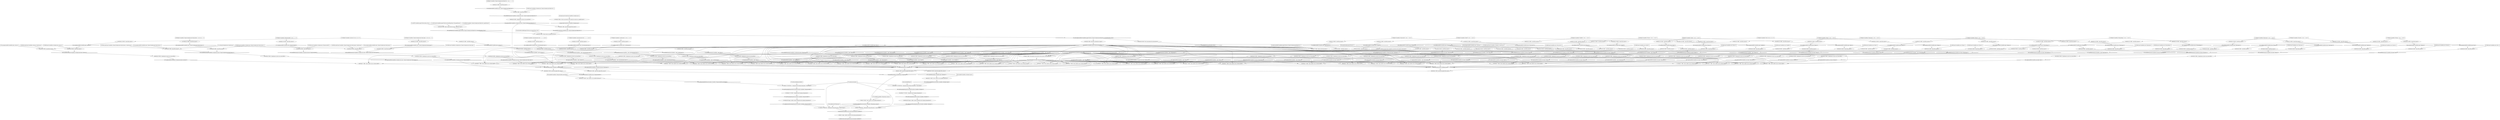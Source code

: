 digraph G {
	1 [label="1:canDiscoverLocalGroupsPermissions(attacker,victimHost):0",shape=diamond];
	2 [label="2:RULE 1 (Asset - Able to discover local groups permissions):0",shape=ellipse];
	3 [label="3:permissionGroupsDiscoveryLocalGroups(attacker,victimHost):0",shape=diamond];
	4 [label="4:RULE 3 (T1069.001 - Permission Groups Discovery - Local Groups):0",shape=ellipse];
	5 [label="5:isGroupDiscoverUtil(groups):1",shape=box];
	6 [label="6:canRunInstalledSoftware(attacker,victimHost,'/bin/groups',groups):0",shape=diamond];
	7 [label="7:RULE 76 (BB - User is able to run installed software):0",shape=ellipse];
	8 [label="8:accessFile(attacker,victimHost,exec,'/bin/groups'):0",shape=diamond];
	9 [label="9:RULE 91 (BB - execCode implies file access):0",shape=ellipse];
	10 [label="10:canAccessFile(victimHost,_,exec,'/bin/groups'):0",shape=diamond];
	11 [label="11:RULE 93 (BB - A legitimate account can access file):0",shape=ellipse];
	12 [label="12:localFileProtection(victimHost,_,exec,'/bin/groups'):0",shape=diamond];
	13 [label="13:RULE 96 (BB - world file access):0",shape=ellipse];
	14 [label="14:worldAccessible(victimHost,exec,'/bin/groups'):0",shape=diamond];
	15 [label="15:RULE 105 (BB - world file access):0",shape=ellipse];
	16 [label="16:fileAttr(victimHost,'/bin/groups',-,r,w,x,-,-,-,r,w,x):1",shape=box];
	17 [label="17:execCode(attacker,victimHost,_):0",shape=diamond];
	18 [label="18:RULE 77 (BB - User is able to use a reverse shell):0",shape=ellipse];
	19 [label="19:canAccessFile(victimHost,_,exec,'/bin'):0",shape=diamond];
	20 [label="20:RULE 93 (BB - A legitimate account can access file):0",shape=ellipse];
	21 [label="21:localFileProtection(victimHost,_,exec,'/bin'):0",shape=diamond];
	22 [label="22:RULE 96 (BB - world file access):0",shape=ellipse];
	23 [label="23:worldAccessible(victimHost,exec,'/bin'):0",shape=diamond];
	24 [label="24:RULE 105 (BB - world file access):0",shape=ellipse];
	25 [label="25:fileAttr(victimHost,'/bin',d,r,w,x,r,-,x,r,-,x):1",shape=box];
	26 [label="26:accessDataFlow(attacker,write,reversePupy):0",shape=diamond];
	27 [label="27:RULE 78 (BB - The remote root user has write access to the dataFlow):0",shape=ellipse];
	28 [label="28:dataFlowReverseShell(reversePupy):0",shape=diamond];
	29 [label="29:RULE 79 (BB - Reverse shell data flow):0",shape=ellipse];
	30 [label="30:isReverseShell(victimHost,pupyC2Server,'/home/victimAccount/3aka3.doc'):1",shape=box];
	31 [label="31:flowBind(reversePupy,http,1234):0",shape=diamond];
	32 [label="32:RULE 82 (BB - Flow associated port and protocol):0",shape=ellipse];
	33 [label="33:canScriptAccessHost(victimHost,pupyC2Server,'/home/victimAccount/3aka3.doc',reversePupy,http,1234):0",shape=diamond];
	34 [label="34:RULE 84 (BB - Script access an exposed service):0",shape=ellipse];
	35 [label="35:networkServiceInfo(pupyC2Server,root,pupyd,http,1234):1",shape=box];
	36 [label="36:accessFile(victimUser,victimHost,exec,'/home/victimAccount/3aka3.doc'):0",shape=diamond];
	37 [label="37:RULE 91 (BB - execCode implies file access):0",shape=ellipse];
	38 [label="38:canAccessFile(victimHost,victimAccount,exec,'/home/victimAccount/3aka3.doc'):0",shape=diamond];
	39 [label="39:RULE 93 (BB - A legitimate account can access file):0",shape=ellipse];
	40 [label="40:localFileProtection(victimHost,victimAccount,exec,'/home/victimAccount/3aka3.doc'):0",shape=diamond];
	41 [label="41:RULE 94 (BB - owner file access):0",shape=ellipse];
	42 [label="42:ownerAccessible(victimHost,exec,'/home/victimAccount/3aka3.doc'):0",shape=diamond];
	43 [label="43:RULE 103 (BB - owner file access):0",shape=ellipse];
	44 [label="44:fileAttr(victimHost,'/home/victimAccount/3aka3.doc',-,r,w,x,-,-,-,-,-,-):1",shape=box];
	45 [label="45:fileOwner(victimHost,victimAccount,'/home/victimAccount/3aka3.doc'):1",shape=box];
	46 [label="46:execCode(victimUser,victimHost,victimAccount):0",shape=diamond];
	47 [label="47:RULE 92 (BB - A User can execute code using his account on a specific host):0",shape=ellipse];
	48 [label="48:hasAccount(victimUser,victimHost,victimAccount):1",shape=box];
	49 [label="49:scriptNetAccess(victimHost,pupyC2Server,'/home/victimAccount/3aka3.doc',reversePupy,http,1234):0",shape=diamond];
	50 [label="50:RULE 85 (BB - Direct script network access - Existing Script):0",shape=ellipse];
	51 [label="51:isNetScript(victimHost,pupyC2Server,reversePupy,http,1234,pupyPayload):1",shape=box];
	52 [label="52:dataBind(victimHost,'/home/victimAccount/3aka3.doc',pupyPayload):1",shape=box];
	53 [label="53:aclNW(victimHost,pupyC2Server,http,1234):1",shape=box];
	54 [label="54:dataFlow(victimHost,pupyC2Server,reversePupy,_):0",shape=diamond];
	55 [label="55:RULE 83 (BB - Data flow initiated by script):0",shape=ellipse];
	56 [label="56:localAccess(attacker,pupyC2Server,root):0",shape=diamond];
	57 [label="57:RULE 111 (BB - An user who is located in a host has root access to that host):0",shape=ellipse];
	58 [label="58:located(attacker,pupyC2Server):1",shape=box];
	59 [label="59:RULE 77 (BB - User is able to use a reverse shell):0",shape=ellipse];
	60 [label="60:canAccessFile(victimHost,_,exec,'/bin/cat'):0",shape=diamond];
	61 [label="61:RULE 93 (BB - A legitimate account can access file):0",shape=ellipse];
	62 [label="62:localFileProtection(victimHost,_,exec,'/bin/cat'):0",shape=diamond];
	63 [label="63:RULE 96 (BB - world file access):0",shape=ellipse];
	64 [label="64:worldAccessible(victimHost,exec,'/bin/cat'):0",shape=diamond];
	65 [label="65:RULE 105 (BB - world file access):0",shape=ellipse];
	66 [label="66:fileAttr(victimHost,'/bin/cat',-,r,w,x,-,-,-,r,w,x):1",shape=box];
	67 [label="67:RULE 77 (BB - User is able to use a reverse shell):0",shape=ellipse];
	68 [label="68:canAccessFile(victimHost,_,exec,'/bin/certutil'):0",shape=diamond];
	69 [label="69:RULE 93 (BB - A legitimate account can access file):0",shape=ellipse];
	70 [label="70:localFileProtection(victimHost,_,exec,'/bin/certutil'):0",shape=diamond];
	71 [label="71:RULE 96 (BB - world file access):0",shape=ellipse];
	72 [label="72:worldAccessible(victimHost,exec,'/bin/certutil'):0",shape=diamond];
	73 [label="73:RULE 105 (BB - world file access):0",shape=ellipse];
	74 [label="74:fileAttr(victimHost,'/bin/certutil',-,r,w,x,-,-,-,r,w,x):1",shape=box];
	75 [label="75:RULE 77 (BB - User is able to use a reverse shell):0",shape=ellipse];
	76 [label="76:canAccessFile(victimHost,_,exec,'/bin/df'):0",shape=diamond];
	77 [label="77:RULE 93 (BB - A legitimate account can access file):0",shape=ellipse];
	78 [label="78:localFileProtection(victimHost,_,exec,'/bin/df'):0",shape=diamond];
	79 [label="79:RULE 96 (BB - world file access):0",shape=ellipse];
	80 [label="80:worldAccessible(victimHost,exec,'/bin/df'):0",shape=diamond];
	81 [label="81:RULE 105 (BB - world file access):0",shape=ellipse];
	82 [label="82:fileAttr(victimHost,'/bin/df',-,r,w,x,-,-,-,r,w,x):1",shape=box];
	83 [label="83:RULE 77 (BB - User is able to use a reverse shell):0",shape=ellipse];
	84 [label="84:canAccessFile(victimHost,_,exec,'/bin/find'):0",shape=diamond];
	85 [label="85:RULE 93 (BB - A legitimate account can access file):0",shape=ellipse];
	86 [label="86:localFileProtection(victimHost,_,exec,'/bin/find'):0",shape=diamond];
	87 [label="87:RULE 96 (BB - world file access):0",shape=ellipse];
	88 [label="88:worldAccessible(victimHost,exec,'/bin/find'):0",shape=diamond];
	89 [label="89:RULE 105 (BB - world file access):0",shape=ellipse];
	90 [label="90:fileAttr(victimHost,'/bin/find',-,r,w,x,-,-,-,r,w,x):1",shape=box];
	91 [label="91:RULE 77 (BB - User is able to use a reverse shell):0",shape=ellipse];
	92 [label="92:RULE 77 (BB - User is able to use a reverse shell):0",shape=ellipse];
	93 [label="93:canAccessFile(victimHost,_,exec,'/bin/ls'):0",shape=diamond];
	94 [label="94:RULE 93 (BB - A legitimate account can access file):0",shape=ellipse];
	95 [label="95:localFileProtection(victimHost,_,exec,'/bin/ls'):0",shape=diamond];
	96 [label="96:RULE 96 (BB - world file access):0",shape=ellipse];
	97 [label="97:worldAccessible(victimHost,exec,'/bin/ls'):0",shape=diamond];
	98 [label="98:RULE 105 (BB - world file access):0",shape=ellipse];
	99 [label="99:fileAttr(victimHost,'/bin/ls',-,r,w,x,-,-,-,r,w,x):1",shape=box];
	100 [label="100:RULE 77 (BB - User is able to use a reverse shell):0",shape=ellipse];
	101 [label="101:canAccessFile(victimHost,_,exec,'/bin/ps'):0",shape=diamond];
	102 [label="102:RULE 93 (BB - A legitimate account can access file):0",shape=ellipse];
	103 [label="103:localFileProtection(victimHost,_,exec,'/bin/ps'):0",shape=diamond];
	104 [label="104:RULE 96 (BB - world file access):0",shape=ellipse];
	105 [label="105:worldAccessible(victimHost,exec,'/bin/ps'):0",shape=diamond];
	106 [label="106:RULE 105 (BB - world file access):0",shape=ellipse];
	107 [label="107:fileAttr(victimHost,'/bin/ps',-,r,w,x,-,-,-,r,w,x):1",shape=box];
	108 [label="108:RULE 77 (BB - User is able to use a reverse shell):0",shape=ellipse];
	109 [label="109:canAccessFile(victimHost,_,exec,'/bin/rm'):0",shape=diamond];
	110 [label="110:RULE 93 (BB - A legitimate account can access file):0",shape=ellipse];
	111 [label="111:localFileProtection(victimHost,_,exec,'/bin/rm'):0",shape=diamond];
	112 [label="112:RULE 96 (BB - world file access):0",shape=ellipse];
	113 [label="113:worldAccessible(victimHost,exec,'/bin/rm'):0",shape=diamond];
	114 [label="114:RULE 105 (BB - world file access):0",shape=ellipse];
	115 [label="115:fileAttr(victimHost,'/bin/rm',-,r,w,x,-,-,-,r,w,x):1",shape=box];
	116 [label="116:RULE 77 (BB - User is able to use a reverse shell):0",shape=ellipse];
	117 [label="117:canAccessFile(victimHost,_,exec,'/bin/tcpdump'):0",shape=diamond];
	118 [label="118:RULE 93 (BB - A legitimate account can access file):0",shape=ellipse];
	119 [label="119:localFileProtection(victimHost,_,exec,'/bin/tcpdump'):0",shape=diamond];
	120 [label="120:RULE 96 (BB - world file access):0",shape=ellipse];
	121 [label="121:worldAccessible(victimHost,exec,'/bin/tcpdump'):0",shape=diamond];
	122 [label="122:RULE 105 (BB - world file access):0",shape=ellipse];
	123 [label="123:fileAttr(victimHost,'/bin/tcpdump',-,r,w,x,-,-,-,r,w,x):1",shape=box];
	124 [label="124:RULE 77 (BB - User is able to use a reverse shell):0",shape=ellipse];
	125 [label="125:canAccessFile(victimHost,_,exec,'/bin/tracert'):0",shape=diamond];
	126 [label="126:RULE 93 (BB - A legitimate account can access file):0",shape=ellipse];
	127 [label="127:localFileProtection(victimHost,_,exec,'/bin/tracert'):0",shape=diamond];
	128 [label="128:RULE 96 (BB - world file access):0",shape=ellipse];
	129 [label="129:worldAccessible(victimHost,exec,'/bin/tracert'):0",shape=diamond];
	130 [label="130:RULE 105 (BB - world file access):0",shape=ellipse];
	131 [label="131:fileAttr(victimHost,'/bin/tracert',-,r,w,x,-,-,-,r,w,x):1",shape=box];
	132 [label="132:RULE 77 (BB - User is able to use a reverse shell):0",shape=ellipse];
	133 [label="133:canAccessFile(victimHost,_,exec,'/bin/who'):0",shape=diamond];
	134 [label="134:RULE 93 (BB - A legitimate account can access file):0",shape=ellipse];
	135 [label="135:localFileProtection(victimHost,_,exec,'/bin/who'):0",shape=diamond];
	136 [label="136:RULE 96 (BB - world file access):0",shape=ellipse];
	137 [label="137:worldAccessible(victimHost,exec,'/bin/who'):0",shape=diamond];
	138 [label="138:RULE 105 (BB - world file access):0",shape=ellipse];
	139 [label="139:fileAttr(victimHost,'/bin/who',-,r,w,x,-,-,-,r,w,x):1",shape=box];
	140 [label="140:RULE 77 (BB - User is able to use a reverse shell):0",shape=ellipse];
	141 [label="141:canAccessFile(victimHost,_,exec,'/bin/zip'):0",shape=diamond];
	142 [label="142:RULE 93 (BB - A legitimate account can access file):0",shape=ellipse];
	143 [label="143:localFileProtection(victimHost,_,exec,'/bin/zip'):0",shape=diamond];
	144 [label="144:RULE 96 (BB - world file access):0",shape=ellipse];
	145 [label="145:worldAccessible(victimHost,exec,'/bin/zip'):0",shape=diamond];
	146 [label="146:RULE 105 (BB - world file access):0",shape=ellipse];
	147 [label="147:fileAttr(victimHost,'/bin/zip',-,r,w,x,-,-,-,r,w,x):1",shape=box];
	148 [label="148:RULE 77 (BB - User is able to use a reverse shell):0",shape=ellipse];
	149 [label="149:canAccessFile(victimHost,_,exec,'/private'):0",shape=diamond];
	150 [label="150:RULE 93 (BB - A legitimate account can access file):0",shape=ellipse];
	151 [label="151:localFileProtection(victimHost,_,exec,'/private'):0",shape=diamond];
	152 [label="152:RULE 96 (BB - world file access):0",shape=ellipse];
	153 [label="153:worldAccessible(victimHost,exec,'/private'):0",shape=diamond];
	154 [label="154:RULE 105 (BB - world file access):0",shape=ellipse];
	155 [label="155:fileAttr(victimHost,'/private',d,r,w,x,r,-,x,r,-,x):1",shape=box];
	156 [label="156:RULE 77 (BB - User is able to use a reverse shell):0",shape=ellipse];
	157 [label="157:canAccessFile(victimHost,_,exec,'/private/secret1.doc'):0",shape=diamond];
	158 [label="158:RULE 93 (BB - A legitimate account can access file):0",shape=ellipse];
	159 [label="159:localFileProtection(victimHost,_,exec,'/private/secret1.doc'):0",shape=diamond];
	160 [label="160:RULE 96 (BB - world file access):0",shape=ellipse];
	161 [label="161:worldAccessible(victimHost,exec,'/private/secret1.doc'):0",shape=diamond];
	162 [label="162:RULE 105 (BB - world file access):0",shape=ellipse];
	163 [label="163:fileAttr(victimHost,'/private/secret1.doc',-,-,-,-,-,-,-,r,w,x):1",shape=box];
	164 [label="164:RULE 77 (BB - User is able to use a reverse shell):0",shape=ellipse];
	165 [label="165:canAccessFile(victimHost,_,exec,'/private/secret2.doc'):0",shape=diamond];
	166 [label="166:RULE 93 (BB - A legitimate account can access file):0",shape=ellipse];
	167 [label="167:localFileProtection(victimHost,_,exec,'/private/secret2.doc'):0",shape=diamond];
	168 [label="168:RULE 96 (BB - world file access):0",shape=ellipse];
	169 [label="169:worldAccessible(victimHost,exec,'/private/secret2.doc'):0",shape=diamond];
	170 [label="170:RULE 105 (BB - world file access):0",shape=ellipse];
	171 [label="171:fileAttr(victimHost,'/private/secret2.doc',-,-,-,-,-,-,-,r,w,x):1",shape=box];
	172 [label="172:RULE 77 (BB - User is able to use a reverse shell):0",shape=ellipse];
	173 [label="173:canAccessFile(victimHost,_,exec,'/usr/bin/sudo'):0",shape=diamond];
	174 [label="174:RULE 93 (BB - A legitimate account can access file):0",shape=ellipse];
	175 [label="175:localFileProtection(victimHost,_,exec,'/usr/bin/sudo'):0",shape=diamond];
	176 [label="176:RULE 96 (BB - world file access):0",shape=ellipse];
	177 [label="177:worldAccessible(victimHost,exec,'/usr/bin/sudo'):0",shape=diamond];
	178 [label="178:RULE 105 (BB - world file access):0",shape=ellipse];
	179 [label="179:fileAttr(victimHost,'/usr/bin/sudo',-,r,w,s,r,-,-,r,-,x):1",shape=box];
	180 [label="180:RULE 91 (BB - execCode implies file access):0",shape=ellipse];
	181 [label="181:canAccessFile(victimHost,root,exec,'/bin/groups'):0",shape=diamond];
	182 [label="182:RULE 93 (BB - A legitimate account can access file):0",shape=ellipse];
	183 [label="183:localFileProtection(victimHost,root,exec,'/bin/groups'):0",shape=diamond];
	184 [label="184:RULE 94 (BB - owner file access):0",shape=ellipse];
	185 [label="185:ownerAccessible(victimHost,exec,'/bin/groups'):0",shape=diamond];
	186 [label="186:RULE 103 (BB - owner file access):0",shape=ellipse];
	187 [label="187:fileOwner(victimHost,root,'/bin/groups'):1",shape=box];
	188 [label="188:RULE 96 (BB - world file access):0",shape=ellipse];
	189 [label="189:execCode(attacker,victimHost,root):0",shape=diamond];
	190 [label="190:RULE 77 (BB - User is able to use a reverse shell):0",shape=ellipse];
	191 [label="191:canAccessFile(victimHost,root,exec,'/bin'):0",shape=diamond];
	192 [label="192:RULE 93 (BB - A legitimate account can access file):0",shape=ellipse];
	193 [label="193:localFileProtection(victimHost,root,exec,'/bin'):0",shape=diamond];
	194 [label="194:RULE 94 (BB - owner file access):0",shape=ellipse];
	195 [label="195:ownerAccessible(victimHost,exec,'/bin'):0",shape=diamond];
	196 [label="196:RULE 103 (BB - owner file access):0",shape=ellipse];
	197 [label="197:fileOwner(victimHost,root,'/bin'):1",shape=box];
	198 [label="198:RULE 77 (BB - User is able to use a reverse shell):0",shape=ellipse];
	199 [label="199:canAccessFile(victimHost,root,exec,'/bin/cat'):0",shape=diamond];
	200 [label="200:RULE 93 (BB - A legitimate account can access file):0",shape=ellipse];
	201 [label="201:localFileProtection(victimHost,root,exec,'/bin/cat'):0",shape=diamond];
	202 [label="202:RULE 94 (BB - owner file access):0",shape=ellipse];
	203 [label="203:ownerAccessible(victimHost,exec,'/bin/cat'):0",shape=diamond];
	204 [label="204:RULE 103 (BB - owner file access):0",shape=ellipse];
	205 [label="205:fileOwner(victimHost,root,'/bin/cat'):1",shape=box];
	206 [label="206:RULE 96 (BB - world file access):0",shape=ellipse];
	207 [label="207:RULE 77 (BB - User is able to use a reverse shell):0",shape=ellipse];
	208 [label="208:canAccessFile(victimHost,root,exec,'/bin/certutil'):0",shape=diamond];
	209 [label="209:RULE 93 (BB - A legitimate account can access file):0",shape=ellipse];
	210 [label="210:localFileProtection(victimHost,root,exec,'/bin/certutil'):0",shape=diamond];
	211 [label="211:RULE 94 (BB - owner file access):0",shape=ellipse];
	212 [label="212:ownerAccessible(victimHost,exec,'/bin/certutil'):0",shape=diamond];
	213 [label="213:RULE 103 (BB - owner file access):0",shape=ellipse];
	214 [label="214:fileOwner(victimHost,root,'/bin/certutil'):1",shape=box];
	215 [label="215:RULE 96 (BB - world file access):0",shape=ellipse];
	216 [label="216:RULE 77 (BB - User is able to use a reverse shell):0",shape=ellipse];
	217 [label="217:canAccessFile(victimHost,root,exec,'/bin/df'):0",shape=diamond];
	218 [label="218:RULE 93 (BB - A legitimate account can access file):0",shape=ellipse];
	219 [label="219:localFileProtection(victimHost,root,exec,'/bin/df'):0",shape=diamond];
	220 [label="220:RULE 94 (BB - owner file access):0",shape=ellipse];
	221 [label="221:ownerAccessible(victimHost,exec,'/bin/df'):0",shape=diamond];
	222 [label="222:RULE 103 (BB - owner file access):0",shape=ellipse];
	223 [label="223:fileOwner(victimHost,root,'/bin/df'):1",shape=box];
	224 [label="224:RULE 96 (BB - world file access):0",shape=ellipse];
	225 [label="225:RULE 77 (BB - User is able to use a reverse shell):0",shape=ellipse];
	226 [label="226:canAccessFile(victimHost,root,exec,'/bin/find'):0",shape=diamond];
	227 [label="227:RULE 93 (BB - A legitimate account can access file):0",shape=ellipse];
	228 [label="228:localFileProtection(victimHost,root,exec,'/bin/find'):0",shape=diamond];
	229 [label="229:RULE 94 (BB - owner file access):0",shape=ellipse];
	230 [label="230:ownerAccessible(victimHost,exec,'/bin/find'):0",shape=diamond];
	231 [label="231:RULE 103 (BB - owner file access):0",shape=ellipse];
	232 [label="232:fileOwner(victimHost,root,'/bin/find'):1",shape=box];
	233 [label="233:RULE 96 (BB - world file access):0",shape=ellipse];
	234 [label="234:RULE 77 (BB - User is able to use a reverse shell):0",shape=ellipse];
	235 [label="235:RULE 77 (BB - User is able to use a reverse shell):0",shape=ellipse];
	236 [label="236:canAccessFile(victimHost,root,exec,'/bin/ls'):0",shape=diamond];
	237 [label="237:RULE 93 (BB - A legitimate account can access file):0",shape=ellipse];
	238 [label="238:localFileProtection(victimHost,root,exec,'/bin/ls'):0",shape=diamond];
	239 [label="239:RULE 94 (BB - owner file access):0",shape=ellipse];
	240 [label="240:ownerAccessible(victimHost,exec,'/bin/ls'):0",shape=diamond];
	241 [label="241:RULE 103 (BB - owner file access):0",shape=ellipse];
	242 [label="242:fileOwner(victimHost,root,'/bin/ls'):1",shape=box];
	243 [label="243:RULE 96 (BB - world file access):0",shape=ellipse];
	244 [label="244:RULE 77 (BB - User is able to use a reverse shell):0",shape=ellipse];
	245 [label="245:canAccessFile(victimHost,root,exec,'/bin/ps'):0",shape=diamond];
	246 [label="246:RULE 93 (BB - A legitimate account can access file):0",shape=ellipse];
	247 [label="247:localFileProtection(victimHost,root,exec,'/bin/ps'):0",shape=diamond];
	248 [label="248:RULE 94 (BB - owner file access):0",shape=ellipse];
	249 [label="249:ownerAccessible(victimHost,exec,'/bin/ps'):0",shape=diamond];
	250 [label="250:RULE 103 (BB - owner file access):0",shape=ellipse];
	251 [label="251:fileOwner(victimHost,root,'/bin/ps'):1",shape=box];
	252 [label="252:RULE 96 (BB - world file access):0",shape=ellipse];
	253 [label="253:RULE 77 (BB - User is able to use a reverse shell):0",shape=ellipse];
	254 [label="254:canAccessFile(victimHost,root,exec,'/bin/rm'):0",shape=diamond];
	255 [label="255:RULE 93 (BB - A legitimate account can access file):0",shape=ellipse];
	256 [label="256:localFileProtection(victimHost,root,exec,'/bin/rm'):0",shape=diamond];
	257 [label="257:RULE 94 (BB - owner file access):0",shape=ellipse];
	258 [label="258:ownerAccessible(victimHost,exec,'/bin/rm'):0",shape=diamond];
	259 [label="259:RULE 103 (BB - owner file access):0",shape=ellipse];
	260 [label="260:fileOwner(victimHost,root,'/bin/rm'):1",shape=box];
	261 [label="261:RULE 96 (BB - world file access):0",shape=ellipse];
	262 [label="262:RULE 77 (BB - User is able to use a reverse shell):0",shape=ellipse];
	263 [label="263:canAccessFile(victimHost,root,exec,'/bin/tcpdump'):0",shape=diamond];
	264 [label="264:RULE 93 (BB - A legitimate account can access file):0",shape=ellipse];
	265 [label="265:localFileProtection(victimHost,root,exec,'/bin/tcpdump'):0",shape=diamond];
	266 [label="266:RULE 94 (BB - owner file access):0",shape=ellipse];
	267 [label="267:ownerAccessible(victimHost,exec,'/bin/tcpdump'):0",shape=diamond];
	268 [label="268:RULE 103 (BB - owner file access):0",shape=ellipse];
	269 [label="269:fileOwner(victimHost,root,'/bin/tcpdump'):1",shape=box];
	270 [label="270:RULE 96 (BB - world file access):0",shape=ellipse];
	271 [label="271:RULE 77 (BB - User is able to use a reverse shell):0",shape=ellipse];
	272 [label="272:canAccessFile(victimHost,root,exec,'/bin/tracert'):0",shape=diamond];
	273 [label="273:RULE 93 (BB - A legitimate account can access file):0",shape=ellipse];
	274 [label="274:localFileProtection(victimHost,root,exec,'/bin/tracert'):0",shape=diamond];
	275 [label="275:RULE 94 (BB - owner file access):0",shape=ellipse];
	276 [label="276:ownerAccessible(victimHost,exec,'/bin/tracert'):0",shape=diamond];
	277 [label="277:RULE 103 (BB - owner file access):0",shape=ellipse];
	278 [label="278:fileOwner(victimHost,root,'/bin/tracert'):1",shape=box];
	279 [label="279:RULE 96 (BB - world file access):0",shape=ellipse];
	280 [label="280:RULE 77 (BB - User is able to use a reverse shell):0",shape=ellipse];
	281 [label="281:canAccessFile(victimHost,root,exec,'/bin/who'):0",shape=diamond];
	282 [label="282:RULE 93 (BB - A legitimate account can access file):0",shape=ellipse];
	283 [label="283:localFileProtection(victimHost,root,exec,'/bin/who'):0",shape=diamond];
	284 [label="284:RULE 94 (BB - owner file access):0",shape=ellipse];
	285 [label="285:ownerAccessible(victimHost,exec,'/bin/who'):0",shape=diamond];
	286 [label="286:RULE 103 (BB - owner file access):0",shape=ellipse];
	287 [label="287:fileOwner(victimHost,root,'/bin/who'):1",shape=box];
	288 [label="288:RULE 96 (BB - world file access):0",shape=ellipse];
	289 [label="289:RULE 77 (BB - User is able to use a reverse shell):0",shape=ellipse];
	290 [label="290:canAccessFile(victimHost,root,exec,'/bin/zip'):0",shape=diamond];
	291 [label="291:RULE 93 (BB - A legitimate account can access file):0",shape=ellipse];
	292 [label="292:localFileProtection(victimHost,root,exec,'/bin/zip'):0",shape=diamond];
	293 [label="293:RULE 94 (BB - owner file access):0",shape=ellipse];
	294 [label="294:ownerAccessible(victimHost,exec,'/bin/zip'):0",shape=diamond];
	295 [label="295:RULE 103 (BB - owner file access):0",shape=ellipse];
	296 [label="296:fileOwner(victimHost,root,'/bin/zip'):1",shape=box];
	297 [label="297:RULE 96 (BB - world file access):0",shape=ellipse];
	298 [label="298:RULE 91 (BB - execCode implies file access):0",shape=ellipse];
	299 [label="299:canAccessFile(victimHost,victimAccount,exec,'/bin/groups'):0",shape=diamond];
	300 [label="300:RULE 93 (BB - A legitimate account can access file):0",shape=ellipse];
	301 [label="301:localFileProtection(victimHost,victimAccount,exec,'/bin/groups'):0",shape=diamond];
	302 [label="302:RULE 96 (BB - world file access):0",shape=ellipse];
	303 [label="303:execCode(attacker,victimHost,victimAccount):0",shape=diamond];
	304 [label="304:RULE 77 (BB - User is able to use a reverse shell):0",shape=ellipse];
	305 [label="305:canAccessFile(victimHost,victimAccount,exec,'/bin/bash'):0",shape=diamond];
	306 [label="306:RULE 93 (BB - A legitimate account can access file):0",shape=ellipse];
	307 [label="307:localFileProtection(victimHost,victimAccount,exec,'/bin/bash'):0",shape=diamond];
	308 [label="308:RULE 95 (BB - group file access):0",shape=ellipse];
	309 [label="309:groupAccessible(victimHost,exec,'/bin/bash'):1",shape=box];
	310 [label="310:fileGroupOwner(victimHost,'/bin/bash',victimGroup):1",shape=box];
	311 [label="311:inGroup(victimAccount,victimGroup):1",shape=box];
	312 [label="312:RULE 77 (BB - User is able to use a reverse shell):0",shape=ellipse];
	313 [label="313:canAccessFile(victimHost,victimAccount,exec,'/bin/powershell'):0",shape=diamond];
	314 [label="314:RULE 93 (BB - A legitimate account can access file):0",shape=ellipse];
	315 [label="315:localFileProtection(victimHost,victimAccount,exec,'/bin/powershell'):0",shape=diamond];
	316 [label="316:RULE 94 (BB - owner file access):0",shape=ellipse];
	317 [label="317:ownerAccessible(victimHost,exec,'/bin/powershell'):0",shape=diamond];
	318 [label="318:RULE 103 (BB - owner file access):0",shape=ellipse];
	319 [label="319:fileAttr(victimHost,'/bin/powershell',-,r,w,x,-,-,-,-,-,-):1",shape=box];
	320 [label="320:fileOwner(victimHost,victimAccount,'/bin/powershell'):1",shape=box];
	321 [label="321:RULE 77 (BB - User is able to use a reverse shell):0",shape=ellipse];
	322 [label="322:canAccessFile(victimHost,victimAccount,exec,'/home/victimAccount/.bash_history'):0",shape=diamond];
	323 [label="323:RULE 93 (BB - A legitimate account can access file):0",shape=ellipse];
	324 [label="324:localFileProtection(victimHost,victimAccount,exec,'/home/victimAccount/.bash_history'):0",shape=diamond];
	325 [label="325:RULE 94 (BB - owner file access):0",shape=ellipse];
	326 [label="326:ownerAccessible(victimHost,exec,'/home/victimAccount/.bash_history'):0",shape=diamond];
	327 [label="327:RULE 103 (BB - owner file access):0",shape=ellipse];
	328 [label="328:fileAttr(victimHost,'/home/victimAccount/.bash_history',-,r,w,x,r,w,x,-,-,-):1",shape=box];
	329 [label="329:fileOwner(victimHost,victimAccount,'/home/victimAccount/.bash_history'):1",shape=box];
	330 [label="330:RULE 95 (BB - group file access):0",shape=ellipse];
	331 [label="331:groupAccessible(victimHost,exec,'/home/victimAccount/.bash_history'):1",shape=box];
	332 [label="332:fileGroupOwner(victimHost,'/home/victimAccount/.bash_history',victimGroup):1",shape=box];
	333 [label="333:RULE 77 (BB - User is able to use a reverse shell):0",shape=ellipse];
	334 [label="334:canAccessFile(victimHost,victimAccount,exec,'/home/victimAccount/.bash_login'):0",shape=diamond];
	335 [label="335:RULE 93 (BB - A legitimate account can access file):0",shape=ellipse];
	336 [label="336:localFileProtection(victimHost,victimAccount,exec,'/home/victimAccount/.bash_login'):0",shape=diamond];
	337 [label="337:RULE 94 (BB - owner file access):0",shape=ellipse];
	338 [label="338:ownerAccessible(victimHost,exec,'/home/victimAccount/.bash_login'):0",shape=diamond];
	339 [label="339:RULE 103 (BB - owner file access):0",shape=ellipse];
	340 [label="340:fileAttr(victimHost,'/home/victimAccount/.bash_login',-,r,w,x,r,w,x,-,-,-):1",shape=box];
	341 [label="341:fileOwner(victimHost,victimAccount,'/home/victimAccount/.bash_login'):1",shape=box];
	342 [label="342:RULE 95 (BB - group file access):0",shape=ellipse];
	343 [label="343:groupAccessible(victimHost,exec,'/home/victimAccount/.bash_login'):1",shape=box];
	344 [label="344:fileGroupOwner(victimHost,'/home/victimAccount/.bash_login',victimGroup):1",shape=box];
	345 [label="345:RULE 77 (BB - User is able to use a reverse shell):0",shape=ellipse];
	346 [label="346:RULE 77 (BB - User is able to use a reverse shell):0",shape=ellipse];
	347 [label="347:canAccessFile(victimHost,victimAccount,exec,'/private'):0",shape=diamond];
	348 [label="348:RULE 93 (BB - A legitimate account can access file):0",shape=ellipse];
	349 [label="349:localFileProtection(victimHost,victimAccount,exec,'/private'):0",shape=diamond];
	350 [label="350:RULE 94 (BB - owner file access):0",shape=ellipse];
	351 [label="351:ownerAccessible(victimHost,exec,'/private'):0",shape=diamond];
	352 [label="352:RULE 103 (BB - owner file access):0",shape=ellipse];
	353 [label="353:fileOwner(victimHost,victimAccount,'/private'):1",shape=box];
	354 [label="354:RULE 95 (BB - group file access):0",shape=ellipse];
	355 [label="355:groupAccessible(victimHost,exec,'/private'):1",shape=box];
	356 [label="356:fileGroupOwner(victimHost,'/private',victimGroup):1",shape=box];
	357 [label="357:installed(victimHost,'/bin/groups',groups):1",shape=box];
	358 [label="358:canAbuseCmdScriptingInterpreter(attacker,victimHost,'/bin/bash'):0",shape=diamond];
	359 [label="359:RULE 69 (Asset - Able to abuse command and scripting interpreters):0",shape=ellipse];
	360 [label="360:cmdScriptingInterpreter(attacker,victimHost,'/bin/bash'):0",shape=diamond];
	361 [label="361:RULE 73 (T1059 - Command and Scripting Interpreter):0",shape=ellipse];
	362 [label="362:cmdScriptingInterpreterUnixShell(attacker,victimHost,'/bin/bash'):0",shape=diamond];
	363 [label="363:RULE 75 (T1059.004 - Command and Scripting Interpreter - PowerShell):0",shape=ellipse];
	364 [label="364:isUnixShell(bash):1",shape=box];
	365 [label="365:canRunInstalledSoftware(attacker,victimHost,'/bin/bash',bash):0",shape=diamond];
	366 [label="366:RULE 76 (BB - User is able to run installed software):0",shape=ellipse];
	367 [label="367:accessFile(attacker,victimHost,exec,'/bin/bash'):0",shape=diamond];
	368 [label="368:RULE 91 (BB - execCode implies file access):0",shape=ellipse];
	369 [label="369:installed(victimHost,'/bin/bash',bash):1",shape=box];
	370 [label="370:malicious(attacker):1",shape=box];
	371 [label="371:RULE 3 (T1069.001 - Permission Groups Discovery - Local Groups):0",shape=ellipse];
	372 [label="372:canAbuseCmdScriptingInterpreter(attacker,victimHost,'/bin/powershell'):0",shape=diamond];
	373 [label="373:RULE 69 (Asset - Able to abuse command and scripting interpreters):0",shape=ellipse];
	374 [label="374:cmdScriptingInterpreter(attacker,victimHost,'/bin/powershell'):0",shape=diamond];
	375 [label="375:RULE 72 (T1059 - Command and Scripting Interpreter):0",shape=ellipse];
	376 [label="376:cmdScriptingInterpreterPowerShell(attacker,victimHost,'/bin/powershell'):0",shape=diamond];
	377 [label="377:RULE 74 (T1059.001 - Command and Scripting Interpreter - PowerShell):0",shape=ellipse];
	378 [label="378:isPowerShell(powerShell):1",shape=box];
	379 [label="379:canRunInstalledSoftware(attacker,victimHost,'/bin/powershell',powerShell):0",shape=diamond];
	380 [label="380:RULE 76 (BB - User is able to run installed software):0",shape=ellipse];
	381 [label="381:accessFile(attacker,victimHost,exec,'/bin/powershell'):0",shape=diamond];
	382 [label="382:RULE 91 (BB - execCode implies file access):0",shape=ellipse];
	383 [label="383:installed(victimHost,'/bin/powershell',powerShell):1",shape=box];
	5 -> 	4;
	16 -> 	15;
	15 -> 	14;
	14 -> 	13;
	13 -> 	12;
	12 -> 	11;
	11 -> 	10;
	10 -> 	9;
	25 -> 	24;
	24 -> 	23;
	23 -> 	22;
	22 -> 	21;
	21 -> 	20;
	20 -> 	19;
	19 -> 	18;
	30 -> 	29;
	35 -> 	34;
	44 -> 	43;
	43 -> 	42;
	42 -> 	41;
	45 -> 	41;
	41 -> 	40;
	40 -> 	39;
	39 -> 	38;
	38 -> 	37;
	48 -> 	47;
	47 -> 	46;
	46 -> 	37;
	37 -> 	36;
	36 -> 	34;
	51 -> 	50;
	52 -> 	50;
	53 -> 	50;
	50 -> 	49;
	49 -> 	34;
	34 -> 	33;
	33 -> 	32;
	32 -> 	31;
	31 -> 	29;
	33 -> 	55;
	55 -> 	54;
	54 -> 	29;
	29 -> 	28;
	28 -> 	27;
	54 -> 	27;
	58 -> 	57;
	57 -> 	56;
	56 -> 	27;
	27 -> 	26;
	26 -> 	18;
	28 -> 	18;
	54 -> 	18;
	18 -> 	17;
	66 -> 	65;
	65 -> 	64;
	64 -> 	63;
	63 -> 	62;
	62 -> 	61;
	61 -> 	60;
	60 -> 	59;
	26 -> 	59;
	28 -> 	59;
	54 -> 	59;
	59 -> 	17;
	74 -> 	73;
	73 -> 	72;
	72 -> 	71;
	71 -> 	70;
	70 -> 	69;
	69 -> 	68;
	68 -> 	67;
	26 -> 	67;
	28 -> 	67;
	54 -> 	67;
	67 -> 	17;
	82 -> 	81;
	81 -> 	80;
	80 -> 	79;
	79 -> 	78;
	78 -> 	77;
	77 -> 	76;
	76 -> 	75;
	26 -> 	75;
	28 -> 	75;
	54 -> 	75;
	75 -> 	17;
	90 -> 	89;
	89 -> 	88;
	88 -> 	87;
	87 -> 	86;
	86 -> 	85;
	85 -> 	84;
	84 -> 	83;
	26 -> 	83;
	28 -> 	83;
	54 -> 	83;
	83 -> 	17;
	10 -> 	91;
	26 -> 	91;
	28 -> 	91;
	54 -> 	91;
	91 -> 	17;
	99 -> 	98;
	98 -> 	97;
	97 -> 	96;
	96 -> 	95;
	95 -> 	94;
	94 -> 	93;
	93 -> 	92;
	26 -> 	92;
	28 -> 	92;
	54 -> 	92;
	92 -> 	17;
	107 -> 	106;
	106 -> 	105;
	105 -> 	104;
	104 -> 	103;
	103 -> 	102;
	102 -> 	101;
	101 -> 	100;
	26 -> 	100;
	28 -> 	100;
	54 -> 	100;
	100 -> 	17;
	115 -> 	114;
	114 -> 	113;
	113 -> 	112;
	112 -> 	111;
	111 -> 	110;
	110 -> 	109;
	109 -> 	108;
	26 -> 	108;
	28 -> 	108;
	54 -> 	108;
	108 -> 	17;
	123 -> 	122;
	122 -> 	121;
	121 -> 	120;
	120 -> 	119;
	119 -> 	118;
	118 -> 	117;
	117 -> 	116;
	26 -> 	116;
	28 -> 	116;
	54 -> 	116;
	116 -> 	17;
	131 -> 	130;
	130 -> 	129;
	129 -> 	128;
	128 -> 	127;
	127 -> 	126;
	126 -> 	125;
	125 -> 	124;
	26 -> 	124;
	28 -> 	124;
	54 -> 	124;
	124 -> 	17;
	139 -> 	138;
	138 -> 	137;
	137 -> 	136;
	136 -> 	135;
	135 -> 	134;
	134 -> 	133;
	133 -> 	132;
	26 -> 	132;
	28 -> 	132;
	54 -> 	132;
	132 -> 	17;
	147 -> 	146;
	146 -> 	145;
	145 -> 	144;
	144 -> 	143;
	143 -> 	142;
	142 -> 	141;
	141 -> 	140;
	26 -> 	140;
	28 -> 	140;
	54 -> 	140;
	140 -> 	17;
	155 -> 	154;
	154 -> 	153;
	153 -> 	152;
	152 -> 	151;
	151 -> 	150;
	150 -> 	149;
	149 -> 	148;
	26 -> 	148;
	28 -> 	148;
	54 -> 	148;
	148 -> 	17;
	163 -> 	162;
	162 -> 	161;
	161 -> 	160;
	160 -> 	159;
	159 -> 	158;
	158 -> 	157;
	157 -> 	156;
	26 -> 	156;
	28 -> 	156;
	54 -> 	156;
	156 -> 	17;
	171 -> 	170;
	170 -> 	169;
	169 -> 	168;
	168 -> 	167;
	167 -> 	166;
	166 -> 	165;
	165 -> 	164;
	26 -> 	164;
	28 -> 	164;
	54 -> 	164;
	164 -> 	17;
	179 -> 	178;
	178 -> 	177;
	177 -> 	176;
	176 -> 	175;
	175 -> 	174;
	174 -> 	173;
	173 -> 	172;
	26 -> 	172;
	28 -> 	172;
	54 -> 	172;
	172 -> 	17;
	17 -> 	9;
	9 -> 	8;
	16 -> 	186;
	186 -> 	185;
	185 -> 	184;
	187 -> 	184;
	184 -> 	183;
	14 -> 	188;
	188 -> 	183;
	183 -> 	182;
	182 -> 	181;
	181 -> 	180;
	25 -> 	196;
	196 -> 	195;
	195 -> 	194;
	197 -> 	194;
	194 -> 	193;
	193 -> 	192;
	192 -> 	191;
	191 -> 	190;
	26 -> 	190;
	28 -> 	190;
	54 -> 	190;
	190 -> 	189;
	66 -> 	204;
	204 -> 	203;
	203 -> 	202;
	205 -> 	202;
	202 -> 	201;
	64 -> 	206;
	206 -> 	201;
	201 -> 	200;
	200 -> 	199;
	199 -> 	198;
	26 -> 	198;
	28 -> 	198;
	54 -> 	198;
	198 -> 	189;
	74 -> 	213;
	213 -> 	212;
	212 -> 	211;
	214 -> 	211;
	211 -> 	210;
	72 -> 	215;
	215 -> 	210;
	210 -> 	209;
	209 -> 	208;
	208 -> 	207;
	26 -> 	207;
	28 -> 	207;
	54 -> 	207;
	207 -> 	189;
	82 -> 	222;
	222 -> 	221;
	221 -> 	220;
	223 -> 	220;
	220 -> 	219;
	80 -> 	224;
	224 -> 	219;
	219 -> 	218;
	218 -> 	217;
	217 -> 	216;
	26 -> 	216;
	28 -> 	216;
	54 -> 	216;
	216 -> 	189;
	90 -> 	231;
	231 -> 	230;
	230 -> 	229;
	232 -> 	229;
	229 -> 	228;
	88 -> 	233;
	233 -> 	228;
	228 -> 	227;
	227 -> 	226;
	226 -> 	225;
	26 -> 	225;
	28 -> 	225;
	54 -> 	225;
	225 -> 	189;
	181 -> 	234;
	26 -> 	234;
	28 -> 	234;
	54 -> 	234;
	234 -> 	189;
	99 -> 	241;
	241 -> 	240;
	240 -> 	239;
	242 -> 	239;
	239 -> 	238;
	97 -> 	243;
	243 -> 	238;
	238 -> 	237;
	237 -> 	236;
	236 -> 	235;
	26 -> 	235;
	28 -> 	235;
	54 -> 	235;
	235 -> 	189;
	107 -> 	250;
	250 -> 	249;
	249 -> 	248;
	251 -> 	248;
	248 -> 	247;
	105 -> 	252;
	252 -> 	247;
	247 -> 	246;
	246 -> 	245;
	245 -> 	244;
	26 -> 	244;
	28 -> 	244;
	54 -> 	244;
	244 -> 	189;
	115 -> 	259;
	259 -> 	258;
	258 -> 	257;
	260 -> 	257;
	257 -> 	256;
	113 -> 	261;
	261 -> 	256;
	256 -> 	255;
	255 -> 	254;
	254 -> 	253;
	26 -> 	253;
	28 -> 	253;
	54 -> 	253;
	253 -> 	189;
	123 -> 	268;
	268 -> 	267;
	267 -> 	266;
	269 -> 	266;
	266 -> 	265;
	121 -> 	270;
	270 -> 	265;
	265 -> 	264;
	264 -> 	263;
	263 -> 	262;
	26 -> 	262;
	28 -> 	262;
	54 -> 	262;
	262 -> 	189;
	131 -> 	277;
	277 -> 	276;
	276 -> 	275;
	278 -> 	275;
	275 -> 	274;
	129 -> 	279;
	279 -> 	274;
	274 -> 	273;
	273 -> 	272;
	272 -> 	271;
	26 -> 	271;
	28 -> 	271;
	54 -> 	271;
	271 -> 	189;
	139 -> 	286;
	286 -> 	285;
	285 -> 	284;
	287 -> 	284;
	284 -> 	283;
	137 -> 	288;
	288 -> 	283;
	283 -> 	282;
	282 -> 	281;
	281 -> 	280;
	26 -> 	280;
	28 -> 	280;
	54 -> 	280;
	280 -> 	189;
	147 -> 	295;
	295 -> 	294;
	294 -> 	293;
	296 -> 	293;
	293 -> 	292;
	145 -> 	297;
	297 -> 	292;
	292 -> 	291;
	291 -> 	290;
	290 -> 	289;
	26 -> 	289;
	28 -> 	289;
	54 -> 	289;
	289 -> 	189;
	189 -> 	180;
	180 -> 	8;
	14 -> 	302;
	302 -> 	301;
	301 -> 	300;
	300 -> 	299;
	299 -> 	298;
	309 -> 	308;
	310 -> 	308;
	311 -> 	308;
	308 -> 	307;
	307 -> 	306;
	306 -> 	305;
	305 -> 	304;
	26 -> 	304;
	28 -> 	304;
	54 -> 	304;
	304 -> 	303;
	319 -> 	318;
	318 -> 	317;
	317 -> 	316;
	320 -> 	316;
	316 -> 	315;
	315 -> 	314;
	314 -> 	313;
	313 -> 	312;
	26 -> 	312;
	28 -> 	312;
	54 -> 	312;
	312 -> 	303;
	328 -> 	327;
	327 -> 	326;
	326 -> 	325;
	329 -> 	325;
	325 -> 	324;
	331 -> 	330;
	332 -> 	330;
	311 -> 	330;
	330 -> 	324;
	324 -> 	323;
	323 -> 	322;
	322 -> 	321;
	26 -> 	321;
	28 -> 	321;
	54 -> 	321;
	321 -> 	303;
	340 -> 	339;
	339 -> 	338;
	338 -> 	337;
	341 -> 	337;
	337 -> 	336;
	343 -> 	342;
	344 -> 	342;
	311 -> 	342;
	342 -> 	336;
	336 -> 	335;
	335 -> 	334;
	334 -> 	333;
	26 -> 	333;
	28 -> 	333;
	54 -> 	333;
	333 -> 	303;
	38 -> 	345;
	26 -> 	345;
	28 -> 	345;
	54 -> 	345;
	345 -> 	303;
	155 -> 	352;
	352 -> 	351;
	351 -> 	350;
	353 -> 	350;
	350 -> 	349;
	355 -> 	354;
	356 -> 	354;
	311 -> 	354;
	354 -> 	349;
	349 -> 	348;
	348 -> 	347;
	347 -> 	346;
	26 -> 	346;
	28 -> 	346;
	54 -> 	346;
	346 -> 	303;
	303 -> 	298;
	298 -> 	8;
	8 -> 	7;
	357 -> 	7;
	7 -> 	6;
	6 -> 	4;
	364 -> 	363;
	305 -> 	368;
	303 -> 	368;
	368 -> 	367;
	367 -> 	366;
	369 -> 	366;
	366 -> 	365;
	365 -> 	363;
	370 -> 	363;
	363 -> 	362;
	362 -> 	361;
	361 -> 	360;
	360 -> 	359;
	359 -> 	358;
	358 -> 	4;
	370 -> 	4;
	4 -> 	3;
	5 -> 	371;
	6 -> 	371;
	378 -> 	377;
	313 -> 	382;
	303 -> 	382;
	382 -> 	381;
	381 -> 	380;
	383 -> 	380;
	380 -> 	379;
	379 -> 	377;
	370 -> 	377;
	377 -> 	376;
	376 -> 	375;
	375 -> 	374;
	374 -> 	373;
	373 -> 	372;
	372 -> 	371;
	370 -> 	371;
	371 -> 	3;
	3 -> 	2;
	2 -> 	1;
}
